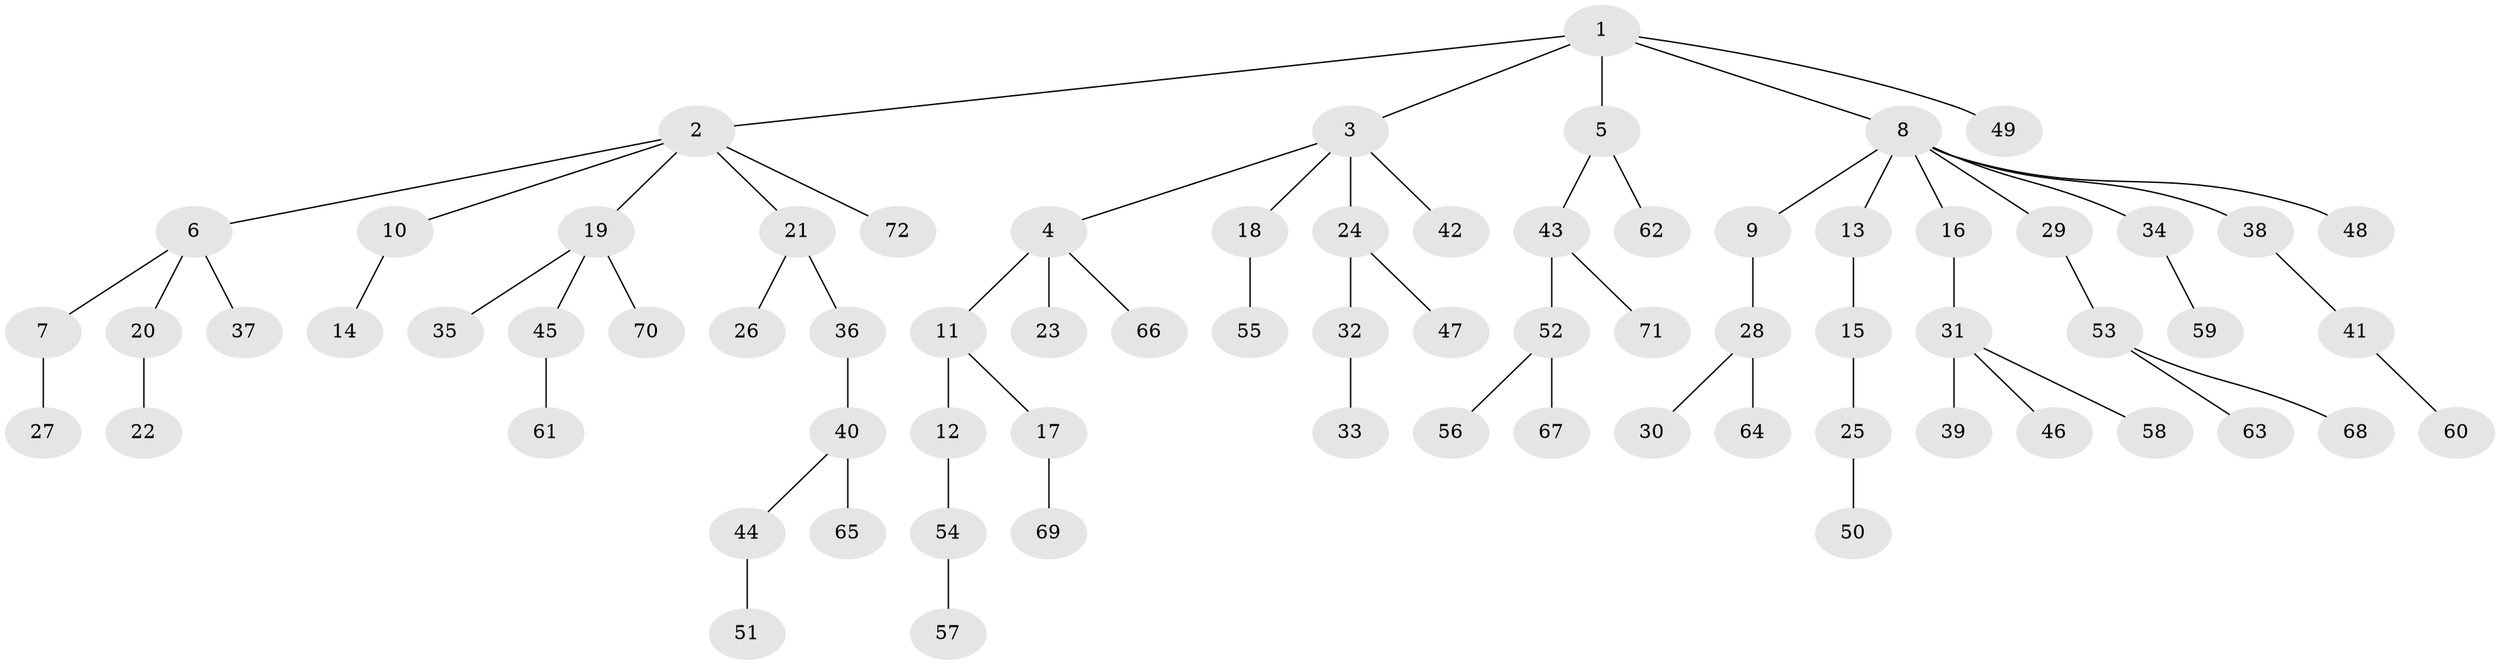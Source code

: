 // original degree distribution, {5: 0.04964539007092199, 6: 0.0070921985815602835, 3: 0.1347517730496454, 4: 0.06382978723404255, 1: 0.45390070921985815, 2: 0.2907801418439716}
// Generated by graph-tools (version 1.1) at 2025/37/03/09/25 02:37:10]
// undirected, 72 vertices, 71 edges
graph export_dot {
graph [start="1"]
  node [color=gray90,style=filled];
  1;
  2;
  3;
  4;
  5;
  6;
  7;
  8;
  9;
  10;
  11;
  12;
  13;
  14;
  15;
  16;
  17;
  18;
  19;
  20;
  21;
  22;
  23;
  24;
  25;
  26;
  27;
  28;
  29;
  30;
  31;
  32;
  33;
  34;
  35;
  36;
  37;
  38;
  39;
  40;
  41;
  42;
  43;
  44;
  45;
  46;
  47;
  48;
  49;
  50;
  51;
  52;
  53;
  54;
  55;
  56;
  57;
  58;
  59;
  60;
  61;
  62;
  63;
  64;
  65;
  66;
  67;
  68;
  69;
  70;
  71;
  72;
  1 -- 2 [weight=1.0];
  1 -- 3 [weight=1.0];
  1 -- 5 [weight=1.0];
  1 -- 8 [weight=1.0];
  1 -- 49 [weight=1.0];
  2 -- 6 [weight=1.0];
  2 -- 10 [weight=1.0];
  2 -- 19 [weight=1.0];
  2 -- 21 [weight=1.0];
  2 -- 72 [weight=1.0];
  3 -- 4 [weight=1.0];
  3 -- 18 [weight=1.0];
  3 -- 24 [weight=1.0];
  3 -- 42 [weight=1.0];
  4 -- 11 [weight=1.0];
  4 -- 23 [weight=2.0];
  4 -- 66 [weight=1.0];
  5 -- 43 [weight=1.0];
  5 -- 62 [weight=1.0];
  6 -- 7 [weight=1.0];
  6 -- 20 [weight=1.0];
  6 -- 37 [weight=1.0];
  7 -- 27 [weight=1.0];
  8 -- 9 [weight=1.0];
  8 -- 13 [weight=2.0];
  8 -- 16 [weight=1.0];
  8 -- 29 [weight=1.0];
  8 -- 34 [weight=1.0];
  8 -- 38 [weight=1.0];
  8 -- 48 [weight=1.0];
  9 -- 28 [weight=1.0];
  10 -- 14 [weight=1.0];
  11 -- 12 [weight=1.0];
  11 -- 17 [weight=1.0];
  12 -- 54 [weight=1.0];
  13 -- 15 [weight=1.0];
  15 -- 25 [weight=1.0];
  16 -- 31 [weight=1.0];
  17 -- 69 [weight=1.0];
  18 -- 55 [weight=1.0];
  19 -- 35 [weight=1.0];
  19 -- 45 [weight=1.0];
  19 -- 70 [weight=1.0];
  20 -- 22 [weight=2.0];
  21 -- 26 [weight=1.0];
  21 -- 36 [weight=3.0];
  24 -- 32 [weight=1.0];
  24 -- 47 [weight=2.0];
  25 -- 50 [weight=1.0];
  28 -- 30 [weight=2.0];
  28 -- 64 [weight=1.0];
  29 -- 53 [weight=1.0];
  31 -- 39 [weight=2.0];
  31 -- 46 [weight=1.0];
  31 -- 58 [weight=1.0];
  32 -- 33 [weight=2.0];
  34 -- 59 [weight=1.0];
  36 -- 40 [weight=1.0];
  38 -- 41 [weight=1.0];
  40 -- 44 [weight=1.0];
  40 -- 65 [weight=1.0];
  41 -- 60 [weight=1.0];
  43 -- 52 [weight=1.0];
  43 -- 71 [weight=1.0];
  44 -- 51 [weight=1.0];
  45 -- 61 [weight=2.0];
  52 -- 56 [weight=1.0];
  52 -- 67 [weight=1.0];
  53 -- 63 [weight=1.0];
  53 -- 68 [weight=1.0];
  54 -- 57 [weight=1.0];
}
